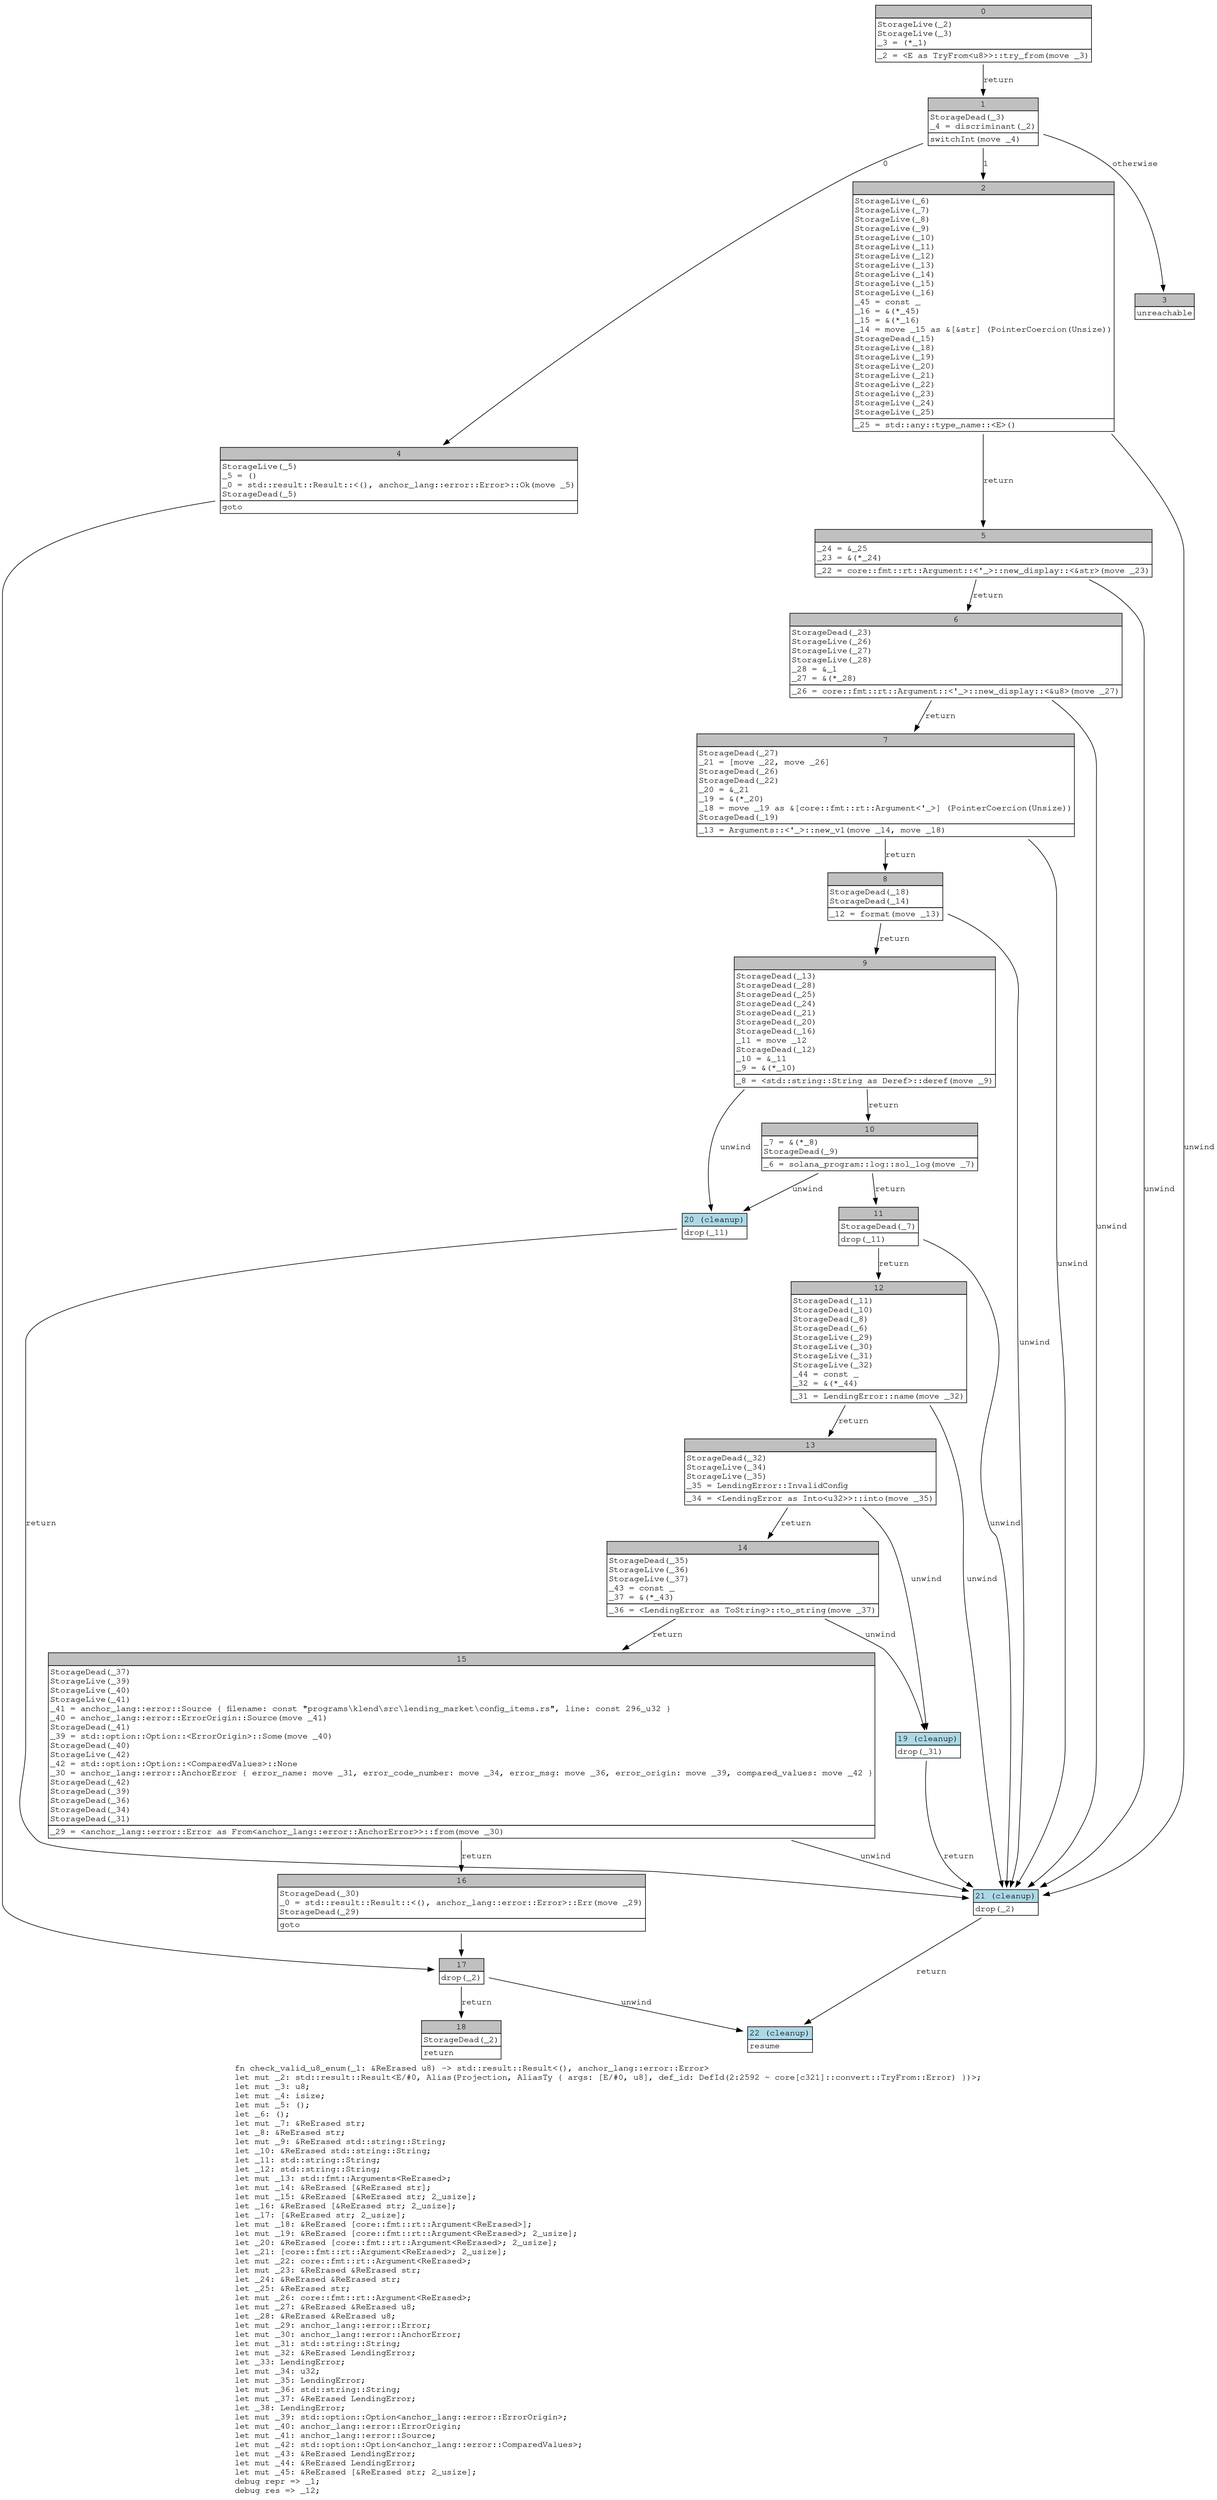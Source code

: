 digraph Mir_0_982 {
    graph [fontname="Courier, monospace"];
    node [fontname="Courier, monospace"];
    edge [fontname="Courier, monospace"];
    label=<fn check_valid_u8_enum(_1: &amp;ReErased u8) -&gt; std::result::Result&lt;(), anchor_lang::error::Error&gt;<br align="left"/>let mut _2: std::result::Result&lt;E/#0, Alias(Projection, AliasTy { args: [E/#0, u8], def_id: DefId(2:2592 ~ core[c321]::convert::TryFrom::Error) })&gt;;<br align="left"/>let mut _3: u8;<br align="left"/>let mut _4: isize;<br align="left"/>let mut _5: ();<br align="left"/>let _6: ();<br align="left"/>let mut _7: &amp;ReErased str;<br align="left"/>let _8: &amp;ReErased str;<br align="left"/>let mut _9: &amp;ReErased std::string::String;<br align="left"/>let _10: &amp;ReErased std::string::String;<br align="left"/>let _11: std::string::String;<br align="left"/>let _12: std::string::String;<br align="left"/>let mut _13: std::fmt::Arguments&lt;ReErased&gt;;<br align="left"/>let mut _14: &amp;ReErased [&amp;ReErased str];<br align="left"/>let mut _15: &amp;ReErased [&amp;ReErased str; 2_usize];<br align="left"/>let _16: &amp;ReErased [&amp;ReErased str; 2_usize];<br align="left"/>let _17: [&amp;ReErased str; 2_usize];<br align="left"/>let mut _18: &amp;ReErased [core::fmt::rt::Argument&lt;ReErased&gt;];<br align="left"/>let mut _19: &amp;ReErased [core::fmt::rt::Argument&lt;ReErased&gt;; 2_usize];<br align="left"/>let _20: &amp;ReErased [core::fmt::rt::Argument&lt;ReErased&gt;; 2_usize];<br align="left"/>let _21: [core::fmt::rt::Argument&lt;ReErased&gt;; 2_usize];<br align="left"/>let mut _22: core::fmt::rt::Argument&lt;ReErased&gt;;<br align="left"/>let mut _23: &amp;ReErased &amp;ReErased str;<br align="left"/>let _24: &amp;ReErased &amp;ReErased str;<br align="left"/>let _25: &amp;ReErased str;<br align="left"/>let mut _26: core::fmt::rt::Argument&lt;ReErased&gt;;<br align="left"/>let mut _27: &amp;ReErased &amp;ReErased u8;<br align="left"/>let _28: &amp;ReErased &amp;ReErased u8;<br align="left"/>let mut _29: anchor_lang::error::Error;<br align="left"/>let mut _30: anchor_lang::error::AnchorError;<br align="left"/>let mut _31: std::string::String;<br align="left"/>let mut _32: &amp;ReErased LendingError;<br align="left"/>let _33: LendingError;<br align="left"/>let mut _34: u32;<br align="left"/>let mut _35: LendingError;<br align="left"/>let mut _36: std::string::String;<br align="left"/>let mut _37: &amp;ReErased LendingError;<br align="left"/>let _38: LendingError;<br align="left"/>let mut _39: std::option::Option&lt;anchor_lang::error::ErrorOrigin&gt;;<br align="left"/>let mut _40: anchor_lang::error::ErrorOrigin;<br align="left"/>let mut _41: anchor_lang::error::Source;<br align="left"/>let mut _42: std::option::Option&lt;anchor_lang::error::ComparedValues&gt;;<br align="left"/>let mut _43: &amp;ReErased LendingError;<br align="left"/>let mut _44: &amp;ReErased LendingError;<br align="left"/>let mut _45: &amp;ReErased [&amp;ReErased str; 2_usize];<br align="left"/>debug repr =&gt; _1;<br align="left"/>debug res =&gt; _12;<br align="left"/>>;
    bb0__0_982 [shape="none", label=<<table border="0" cellborder="1" cellspacing="0"><tr><td bgcolor="gray" align="center" colspan="1">0</td></tr><tr><td align="left" balign="left">StorageLive(_2)<br/>StorageLive(_3)<br/>_3 = (*_1)<br/></td></tr><tr><td align="left">_2 = &lt;E as TryFrom&lt;u8&gt;&gt;::try_from(move _3)</td></tr></table>>];
    bb1__0_982 [shape="none", label=<<table border="0" cellborder="1" cellspacing="0"><tr><td bgcolor="gray" align="center" colspan="1">1</td></tr><tr><td align="left" balign="left">StorageDead(_3)<br/>_4 = discriminant(_2)<br/></td></tr><tr><td align="left">switchInt(move _4)</td></tr></table>>];
    bb2__0_982 [shape="none", label=<<table border="0" cellborder="1" cellspacing="0"><tr><td bgcolor="gray" align="center" colspan="1">2</td></tr><tr><td align="left" balign="left">StorageLive(_6)<br/>StorageLive(_7)<br/>StorageLive(_8)<br/>StorageLive(_9)<br/>StorageLive(_10)<br/>StorageLive(_11)<br/>StorageLive(_12)<br/>StorageLive(_13)<br/>StorageLive(_14)<br/>StorageLive(_15)<br/>StorageLive(_16)<br/>_45 = const _<br/>_16 = &amp;(*_45)<br/>_15 = &amp;(*_16)<br/>_14 = move _15 as &amp;[&amp;str] (PointerCoercion(Unsize))<br/>StorageDead(_15)<br/>StorageLive(_18)<br/>StorageLive(_19)<br/>StorageLive(_20)<br/>StorageLive(_21)<br/>StorageLive(_22)<br/>StorageLive(_23)<br/>StorageLive(_24)<br/>StorageLive(_25)<br/></td></tr><tr><td align="left">_25 = std::any::type_name::&lt;E&gt;()</td></tr></table>>];
    bb3__0_982 [shape="none", label=<<table border="0" cellborder="1" cellspacing="0"><tr><td bgcolor="gray" align="center" colspan="1">3</td></tr><tr><td align="left">unreachable</td></tr></table>>];
    bb4__0_982 [shape="none", label=<<table border="0" cellborder="1" cellspacing="0"><tr><td bgcolor="gray" align="center" colspan="1">4</td></tr><tr><td align="left" balign="left">StorageLive(_5)<br/>_5 = ()<br/>_0 = std::result::Result::&lt;(), anchor_lang::error::Error&gt;::Ok(move _5)<br/>StorageDead(_5)<br/></td></tr><tr><td align="left">goto</td></tr></table>>];
    bb5__0_982 [shape="none", label=<<table border="0" cellborder="1" cellspacing="0"><tr><td bgcolor="gray" align="center" colspan="1">5</td></tr><tr><td align="left" balign="left">_24 = &amp;_25<br/>_23 = &amp;(*_24)<br/></td></tr><tr><td align="left">_22 = core::fmt::rt::Argument::&lt;'_&gt;::new_display::&lt;&amp;str&gt;(move _23)</td></tr></table>>];
    bb6__0_982 [shape="none", label=<<table border="0" cellborder="1" cellspacing="0"><tr><td bgcolor="gray" align="center" colspan="1">6</td></tr><tr><td align="left" balign="left">StorageDead(_23)<br/>StorageLive(_26)<br/>StorageLive(_27)<br/>StorageLive(_28)<br/>_28 = &amp;_1<br/>_27 = &amp;(*_28)<br/></td></tr><tr><td align="left">_26 = core::fmt::rt::Argument::&lt;'_&gt;::new_display::&lt;&amp;u8&gt;(move _27)</td></tr></table>>];
    bb7__0_982 [shape="none", label=<<table border="0" cellborder="1" cellspacing="0"><tr><td bgcolor="gray" align="center" colspan="1">7</td></tr><tr><td align="left" balign="left">StorageDead(_27)<br/>_21 = [move _22, move _26]<br/>StorageDead(_26)<br/>StorageDead(_22)<br/>_20 = &amp;_21<br/>_19 = &amp;(*_20)<br/>_18 = move _19 as &amp;[core::fmt::rt::Argument&lt;'_&gt;] (PointerCoercion(Unsize))<br/>StorageDead(_19)<br/></td></tr><tr><td align="left">_13 = Arguments::&lt;'_&gt;::new_v1(move _14, move _18)</td></tr></table>>];
    bb8__0_982 [shape="none", label=<<table border="0" cellborder="1" cellspacing="0"><tr><td bgcolor="gray" align="center" colspan="1">8</td></tr><tr><td align="left" balign="left">StorageDead(_18)<br/>StorageDead(_14)<br/></td></tr><tr><td align="left">_12 = format(move _13)</td></tr></table>>];
    bb9__0_982 [shape="none", label=<<table border="0" cellborder="1" cellspacing="0"><tr><td bgcolor="gray" align="center" colspan="1">9</td></tr><tr><td align="left" balign="left">StorageDead(_13)<br/>StorageDead(_28)<br/>StorageDead(_25)<br/>StorageDead(_24)<br/>StorageDead(_21)<br/>StorageDead(_20)<br/>StorageDead(_16)<br/>_11 = move _12<br/>StorageDead(_12)<br/>_10 = &amp;_11<br/>_9 = &amp;(*_10)<br/></td></tr><tr><td align="left">_8 = &lt;std::string::String as Deref&gt;::deref(move _9)</td></tr></table>>];
    bb10__0_982 [shape="none", label=<<table border="0" cellborder="1" cellspacing="0"><tr><td bgcolor="gray" align="center" colspan="1">10</td></tr><tr><td align="left" balign="left">_7 = &amp;(*_8)<br/>StorageDead(_9)<br/></td></tr><tr><td align="left">_6 = solana_program::log::sol_log(move _7)</td></tr></table>>];
    bb11__0_982 [shape="none", label=<<table border="0" cellborder="1" cellspacing="0"><tr><td bgcolor="gray" align="center" colspan="1">11</td></tr><tr><td align="left" balign="left">StorageDead(_7)<br/></td></tr><tr><td align="left">drop(_11)</td></tr></table>>];
    bb12__0_982 [shape="none", label=<<table border="0" cellborder="1" cellspacing="0"><tr><td bgcolor="gray" align="center" colspan="1">12</td></tr><tr><td align="left" balign="left">StorageDead(_11)<br/>StorageDead(_10)<br/>StorageDead(_8)<br/>StorageDead(_6)<br/>StorageLive(_29)<br/>StorageLive(_30)<br/>StorageLive(_31)<br/>StorageLive(_32)<br/>_44 = const _<br/>_32 = &amp;(*_44)<br/></td></tr><tr><td align="left">_31 = LendingError::name(move _32)</td></tr></table>>];
    bb13__0_982 [shape="none", label=<<table border="0" cellborder="1" cellspacing="0"><tr><td bgcolor="gray" align="center" colspan="1">13</td></tr><tr><td align="left" balign="left">StorageDead(_32)<br/>StorageLive(_34)<br/>StorageLive(_35)<br/>_35 = LendingError::InvalidConfig<br/></td></tr><tr><td align="left">_34 = &lt;LendingError as Into&lt;u32&gt;&gt;::into(move _35)</td></tr></table>>];
    bb14__0_982 [shape="none", label=<<table border="0" cellborder="1" cellspacing="0"><tr><td bgcolor="gray" align="center" colspan="1">14</td></tr><tr><td align="left" balign="left">StorageDead(_35)<br/>StorageLive(_36)<br/>StorageLive(_37)<br/>_43 = const _<br/>_37 = &amp;(*_43)<br/></td></tr><tr><td align="left">_36 = &lt;LendingError as ToString&gt;::to_string(move _37)</td></tr></table>>];
    bb15__0_982 [shape="none", label=<<table border="0" cellborder="1" cellspacing="0"><tr><td bgcolor="gray" align="center" colspan="1">15</td></tr><tr><td align="left" balign="left">StorageDead(_37)<br/>StorageLive(_39)<br/>StorageLive(_40)<br/>StorageLive(_41)<br/>_41 = anchor_lang::error::Source { filename: const &quot;programs\\klend\\src\\lending_market\\config_items.rs&quot;, line: const 296_u32 }<br/>_40 = anchor_lang::error::ErrorOrigin::Source(move _41)<br/>StorageDead(_41)<br/>_39 = std::option::Option::&lt;ErrorOrigin&gt;::Some(move _40)<br/>StorageDead(_40)<br/>StorageLive(_42)<br/>_42 = std::option::Option::&lt;ComparedValues&gt;::None<br/>_30 = anchor_lang::error::AnchorError { error_name: move _31, error_code_number: move _34, error_msg: move _36, error_origin: move _39, compared_values: move _42 }<br/>StorageDead(_42)<br/>StorageDead(_39)<br/>StorageDead(_36)<br/>StorageDead(_34)<br/>StorageDead(_31)<br/></td></tr><tr><td align="left">_29 = &lt;anchor_lang::error::Error as From&lt;anchor_lang::error::AnchorError&gt;&gt;::from(move _30)</td></tr></table>>];
    bb16__0_982 [shape="none", label=<<table border="0" cellborder="1" cellspacing="0"><tr><td bgcolor="gray" align="center" colspan="1">16</td></tr><tr><td align="left" balign="left">StorageDead(_30)<br/>_0 = std::result::Result::&lt;(), anchor_lang::error::Error&gt;::Err(move _29)<br/>StorageDead(_29)<br/></td></tr><tr><td align="left">goto</td></tr></table>>];
    bb17__0_982 [shape="none", label=<<table border="0" cellborder="1" cellspacing="0"><tr><td bgcolor="gray" align="center" colspan="1">17</td></tr><tr><td align="left">drop(_2)</td></tr></table>>];
    bb18__0_982 [shape="none", label=<<table border="0" cellborder="1" cellspacing="0"><tr><td bgcolor="gray" align="center" colspan="1">18</td></tr><tr><td align="left" balign="left">StorageDead(_2)<br/></td></tr><tr><td align="left">return</td></tr></table>>];
    bb19__0_982 [shape="none", label=<<table border="0" cellborder="1" cellspacing="0"><tr><td bgcolor="lightblue" align="center" colspan="1">19 (cleanup)</td></tr><tr><td align="left">drop(_31)</td></tr></table>>];
    bb20__0_982 [shape="none", label=<<table border="0" cellborder="1" cellspacing="0"><tr><td bgcolor="lightblue" align="center" colspan="1">20 (cleanup)</td></tr><tr><td align="left">drop(_11)</td></tr></table>>];
    bb21__0_982 [shape="none", label=<<table border="0" cellborder="1" cellspacing="0"><tr><td bgcolor="lightblue" align="center" colspan="1">21 (cleanup)</td></tr><tr><td align="left">drop(_2)</td></tr></table>>];
    bb22__0_982 [shape="none", label=<<table border="0" cellborder="1" cellspacing="0"><tr><td bgcolor="lightblue" align="center" colspan="1">22 (cleanup)</td></tr><tr><td align="left">resume</td></tr></table>>];
    bb0__0_982 -> bb1__0_982 [label="return"];
    bb1__0_982 -> bb4__0_982 [label="0"];
    bb1__0_982 -> bb2__0_982 [label="1"];
    bb1__0_982 -> bb3__0_982 [label="otherwise"];
    bb2__0_982 -> bb5__0_982 [label="return"];
    bb2__0_982 -> bb21__0_982 [label="unwind"];
    bb4__0_982 -> bb17__0_982 [label=""];
    bb5__0_982 -> bb6__0_982 [label="return"];
    bb5__0_982 -> bb21__0_982 [label="unwind"];
    bb6__0_982 -> bb7__0_982 [label="return"];
    bb6__0_982 -> bb21__0_982 [label="unwind"];
    bb7__0_982 -> bb8__0_982 [label="return"];
    bb7__0_982 -> bb21__0_982 [label="unwind"];
    bb8__0_982 -> bb9__0_982 [label="return"];
    bb8__0_982 -> bb21__0_982 [label="unwind"];
    bb9__0_982 -> bb10__0_982 [label="return"];
    bb9__0_982 -> bb20__0_982 [label="unwind"];
    bb10__0_982 -> bb11__0_982 [label="return"];
    bb10__0_982 -> bb20__0_982 [label="unwind"];
    bb11__0_982 -> bb12__0_982 [label="return"];
    bb11__0_982 -> bb21__0_982 [label="unwind"];
    bb12__0_982 -> bb13__0_982 [label="return"];
    bb12__0_982 -> bb21__0_982 [label="unwind"];
    bb13__0_982 -> bb14__0_982 [label="return"];
    bb13__0_982 -> bb19__0_982 [label="unwind"];
    bb14__0_982 -> bb15__0_982 [label="return"];
    bb14__0_982 -> bb19__0_982 [label="unwind"];
    bb15__0_982 -> bb16__0_982 [label="return"];
    bb15__0_982 -> bb21__0_982 [label="unwind"];
    bb16__0_982 -> bb17__0_982 [label=""];
    bb17__0_982 -> bb18__0_982 [label="return"];
    bb17__0_982 -> bb22__0_982 [label="unwind"];
    bb19__0_982 -> bb21__0_982 [label="return"];
    bb20__0_982 -> bb21__0_982 [label="return"];
    bb21__0_982 -> bb22__0_982 [label="return"];
}
